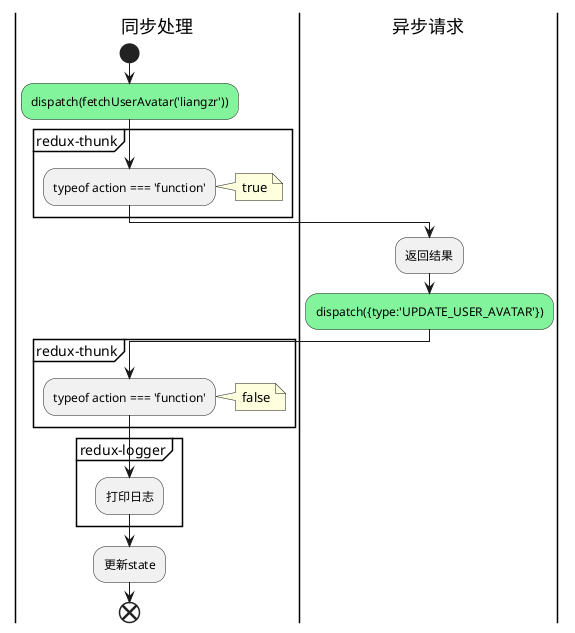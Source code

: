 @startuml dispatch

|同步处理|
start

#82F49C:dispatch(fetchUserAvatar('liangzr'));

partition redux-thunk {
  :typeof action === 'function';
  note right
    true
  end note
}

|异步请求|
:返回结果;
#82F49C:dispatch({type:'UPDATE_USER_AVATAR'});
|同步处理|




|同步处理|
partition redux-thunk {
  :typeof action === 'function';
  note right
    false
  end note
}


partition redux-logger {
  :打印日志;
}

:更新state;

end

@enduml